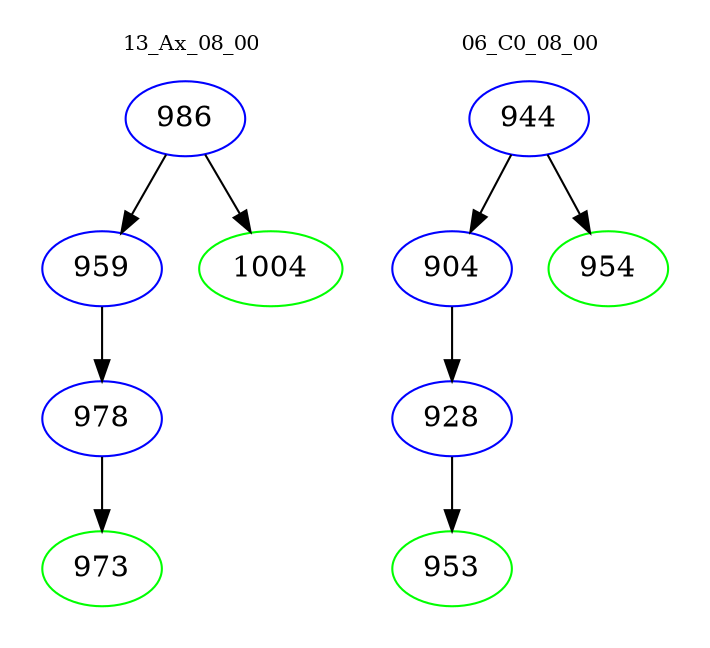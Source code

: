 digraph{
subgraph cluster_0 {
color = white
label = "13_Ax_08_00";
fontsize=10;
T0_986 [label="986", color="blue"]
T0_986 -> T0_959 [color="black"]
T0_959 [label="959", color="blue"]
T0_959 -> T0_978 [color="black"]
T0_978 [label="978", color="blue"]
T0_978 -> T0_973 [color="black"]
T0_973 [label="973", color="green"]
T0_986 -> T0_1004 [color="black"]
T0_1004 [label="1004", color="green"]
}
subgraph cluster_1 {
color = white
label = "06_C0_08_00";
fontsize=10;
T1_944 [label="944", color="blue"]
T1_944 -> T1_904 [color="black"]
T1_904 [label="904", color="blue"]
T1_904 -> T1_928 [color="black"]
T1_928 [label="928", color="blue"]
T1_928 -> T1_953 [color="black"]
T1_953 [label="953", color="green"]
T1_944 -> T1_954 [color="black"]
T1_954 [label="954", color="green"]
}
}

